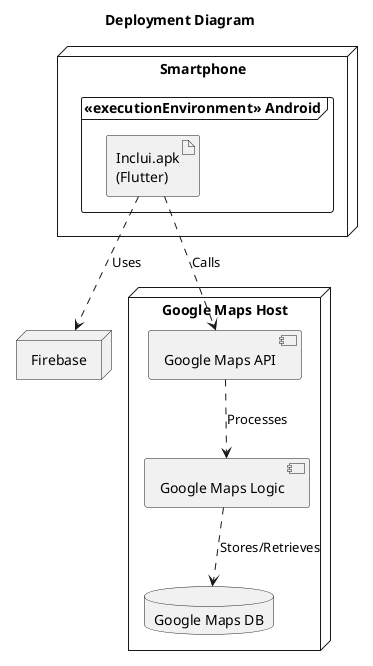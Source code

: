 @startuml physicalModel
title Deployment Diagram
node "Smartphone" {
    frame "<<executionEnvironment>> Android" {
        artifact "Inclui.apk\n(Flutter)"
    }
}

node "Firebase"

node "Google Maps Host" {
    component "Google Maps API"
    component "Google Maps Logic"
    database "Google Maps DB"
}

' Connections
"Inclui.apk\n(Flutter)" ..> "Firebase" : Uses
"Inclui.apk\n(Flutter)" ..> "Google Maps API" : Calls
"Google Maps API" ..> "Google Maps Logic" : Processes
"Google Maps Logic" ..> "Google Maps DB" : Stores/Retrieves

@enduml